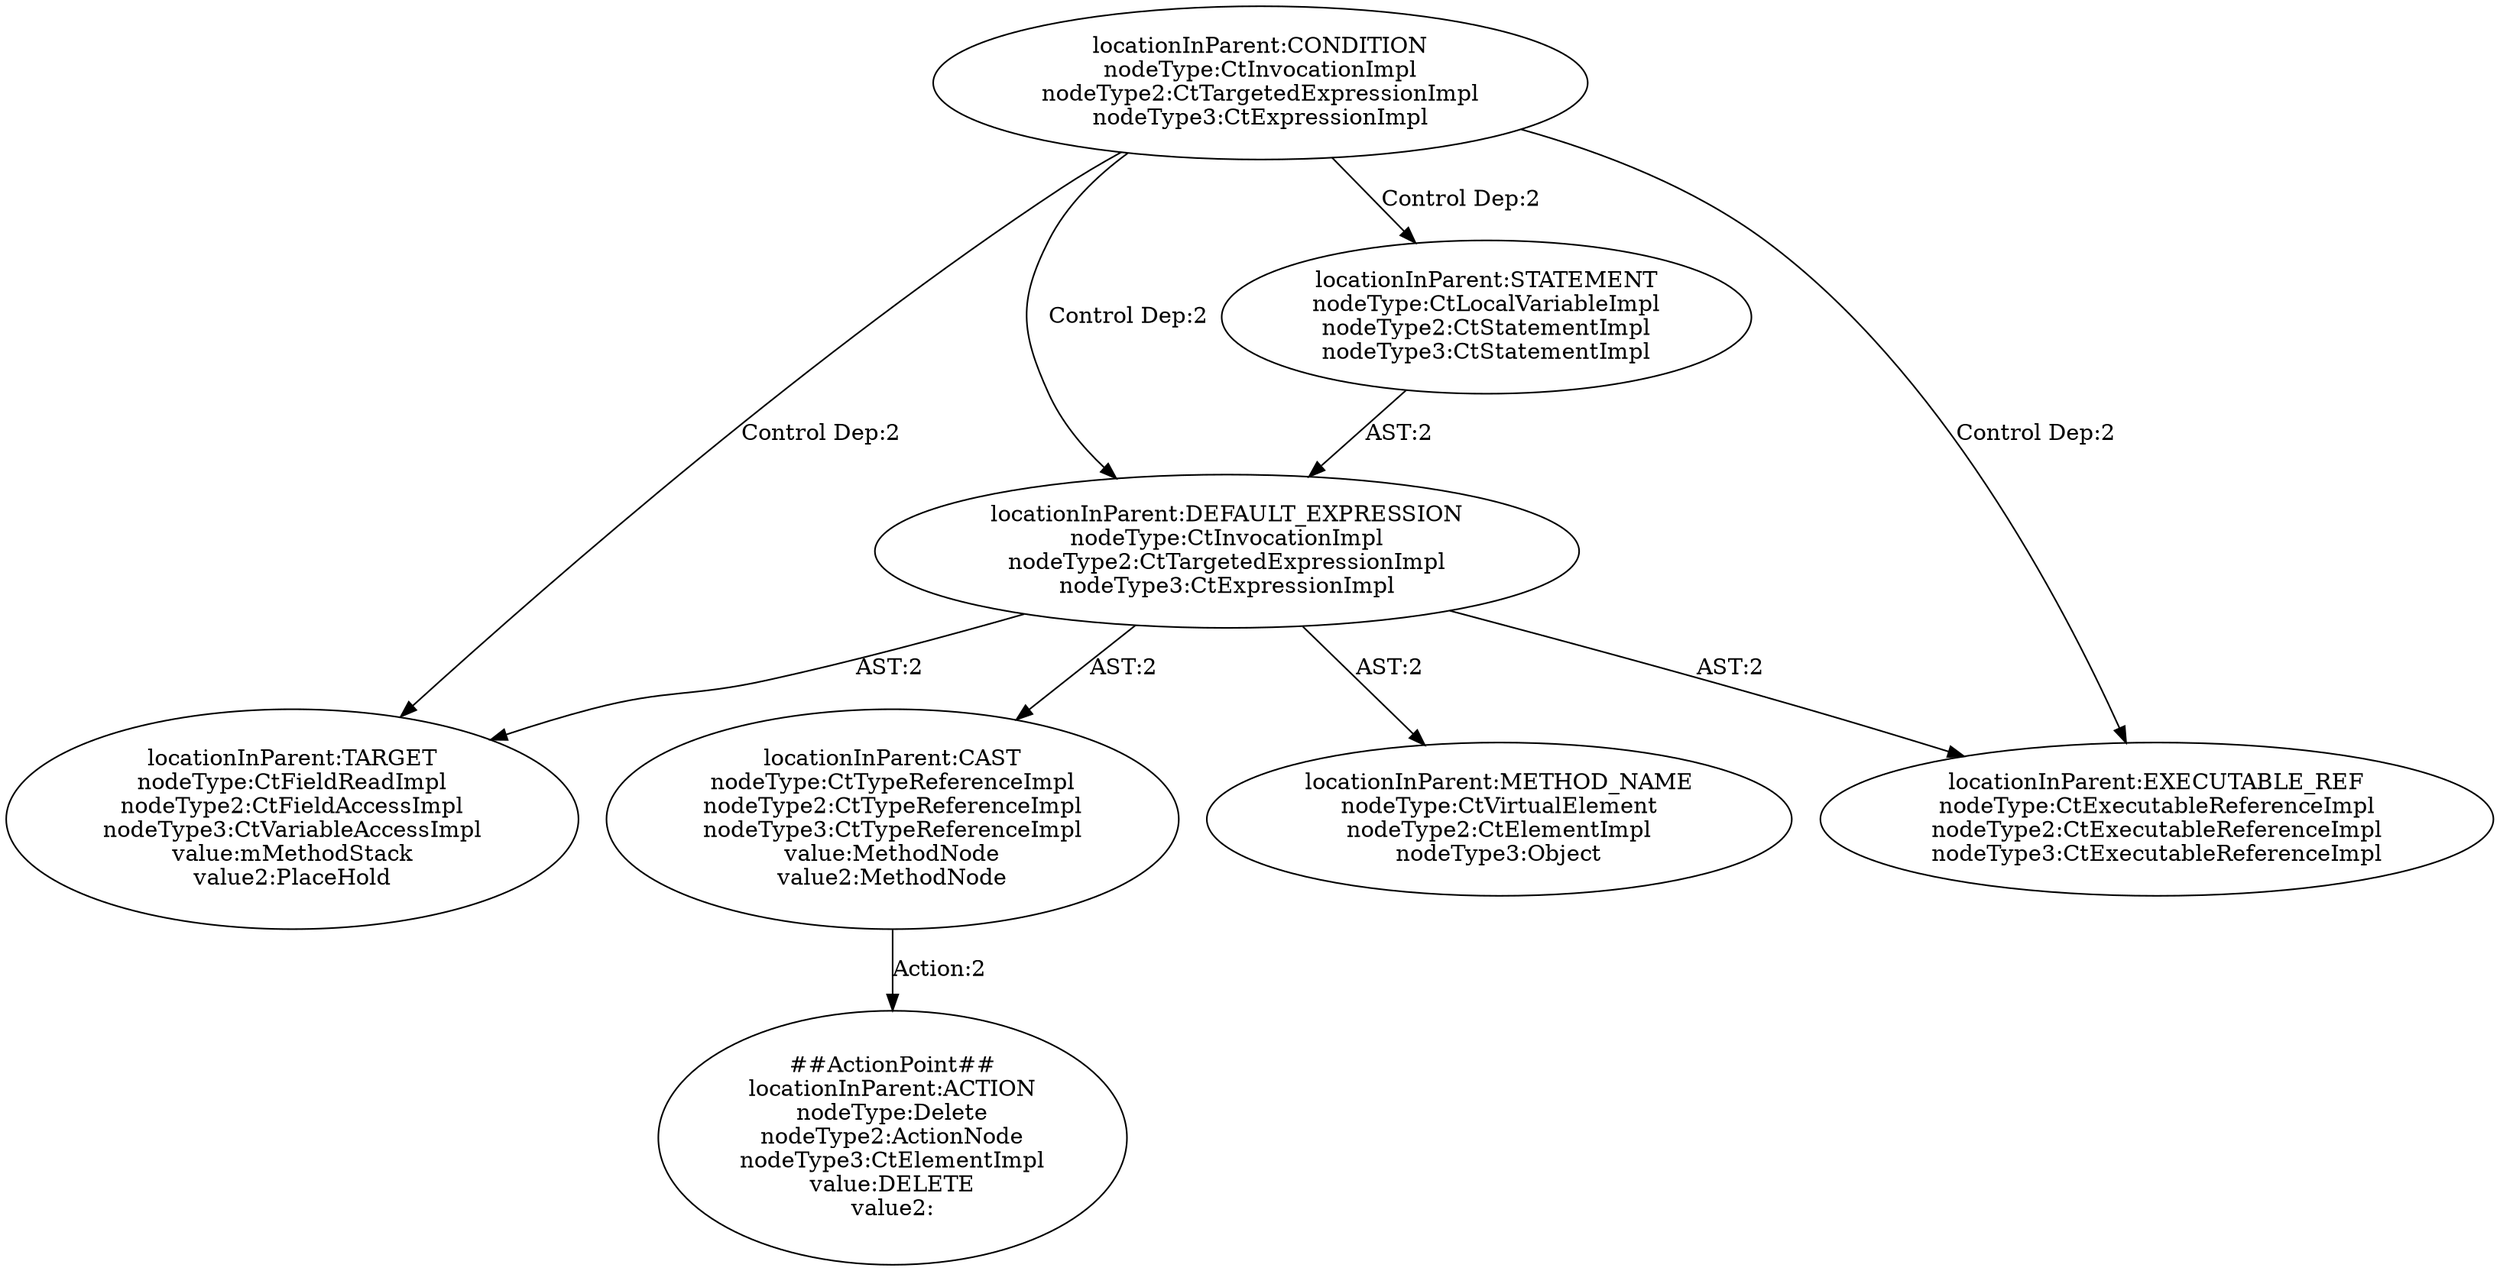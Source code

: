 digraph "Pattern" {
0 [label="##ActionPoint##
locationInParent:ACTION
nodeType:Delete
nodeType2:ActionNode
nodeType3:CtElementImpl
value:DELETE
value2:" shape=ellipse]
1 [label="locationInParent:CAST
nodeType:CtTypeReferenceImpl
nodeType2:CtTypeReferenceImpl
nodeType3:CtTypeReferenceImpl
value:MethodNode
value2:MethodNode" shape=ellipse]
2 [label="locationInParent:DEFAULT_EXPRESSION
nodeType:CtInvocationImpl
nodeType2:CtTargetedExpressionImpl
nodeType3:CtExpressionImpl" shape=ellipse]
3 [label="locationInParent:CONDITION
nodeType:CtInvocationImpl
nodeType2:CtTargetedExpressionImpl
nodeType3:CtExpressionImpl" shape=ellipse]
4 [label="locationInParent:STATEMENT
nodeType:CtLocalVariableImpl
nodeType2:CtStatementImpl
nodeType3:CtStatementImpl" shape=ellipse]
5 [label="locationInParent:METHOD_NAME
nodeType:CtVirtualElement
nodeType2:CtElementImpl
nodeType3:Object" shape=ellipse]
6 [label="locationInParent:TARGET
nodeType:CtFieldReadImpl
nodeType2:CtFieldAccessImpl
nodeType3:CtVariableAccessImpl
value:mMethodStack
value2:PlaceHold" shape=ellipse]
7 [label="locationInParent:EXECUTABLE_REF
nodeType:CtExecutableReferenceImpl
nodeType2:CtExecutableReferenceImpl
nodeType3:CtExecutableReferenceImpl" shape=ellipse]
1 -> 0 [label="Action:2"];
2 -> 1 [label="AST:2"];
2 -> 5 [label="AST:2"];
2 -> 6 [label="AST:2"];
2 -> 7 [label="AST:2"];
3 -> 2 [label="Control Dep:2"];
3 -> 4 [label="Control Dep:2"];
3 -> 7 [label="Control Dep:2"];
3 -> 6 [label="Control Dep:2"];
4 -> 2 [label="AST:2"];
}